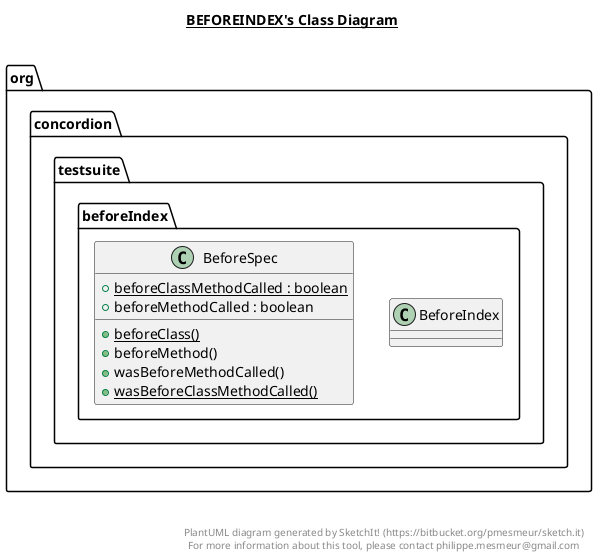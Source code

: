 @startuml

title __BEFOREINDEX's Class Diagram__\n

  package org.concordion.testsuite.beforeIndex {
    class BeforeIndex {
    }
  }
  

  package org.concordion.testsuite.beforeIndex {
    class BeforeSpec {
        {static} + beforeClassMethodCalled : boolean
        + beforeMethodCalled : boolean
        {static} + beforeClass()
        + beforeMethod()
        + wasBeforeMethodCalled()
        {static} + wasBeforeClassMethodCalled()
    }
  }
  



right footer


PlantUML diagram generated by SketchIt! (https://bitbucket.org/pmesmeur/sketch.it)
For more information about this tool, please contact philippe.mesmeur@gmail.com
endfooter

@enduml

